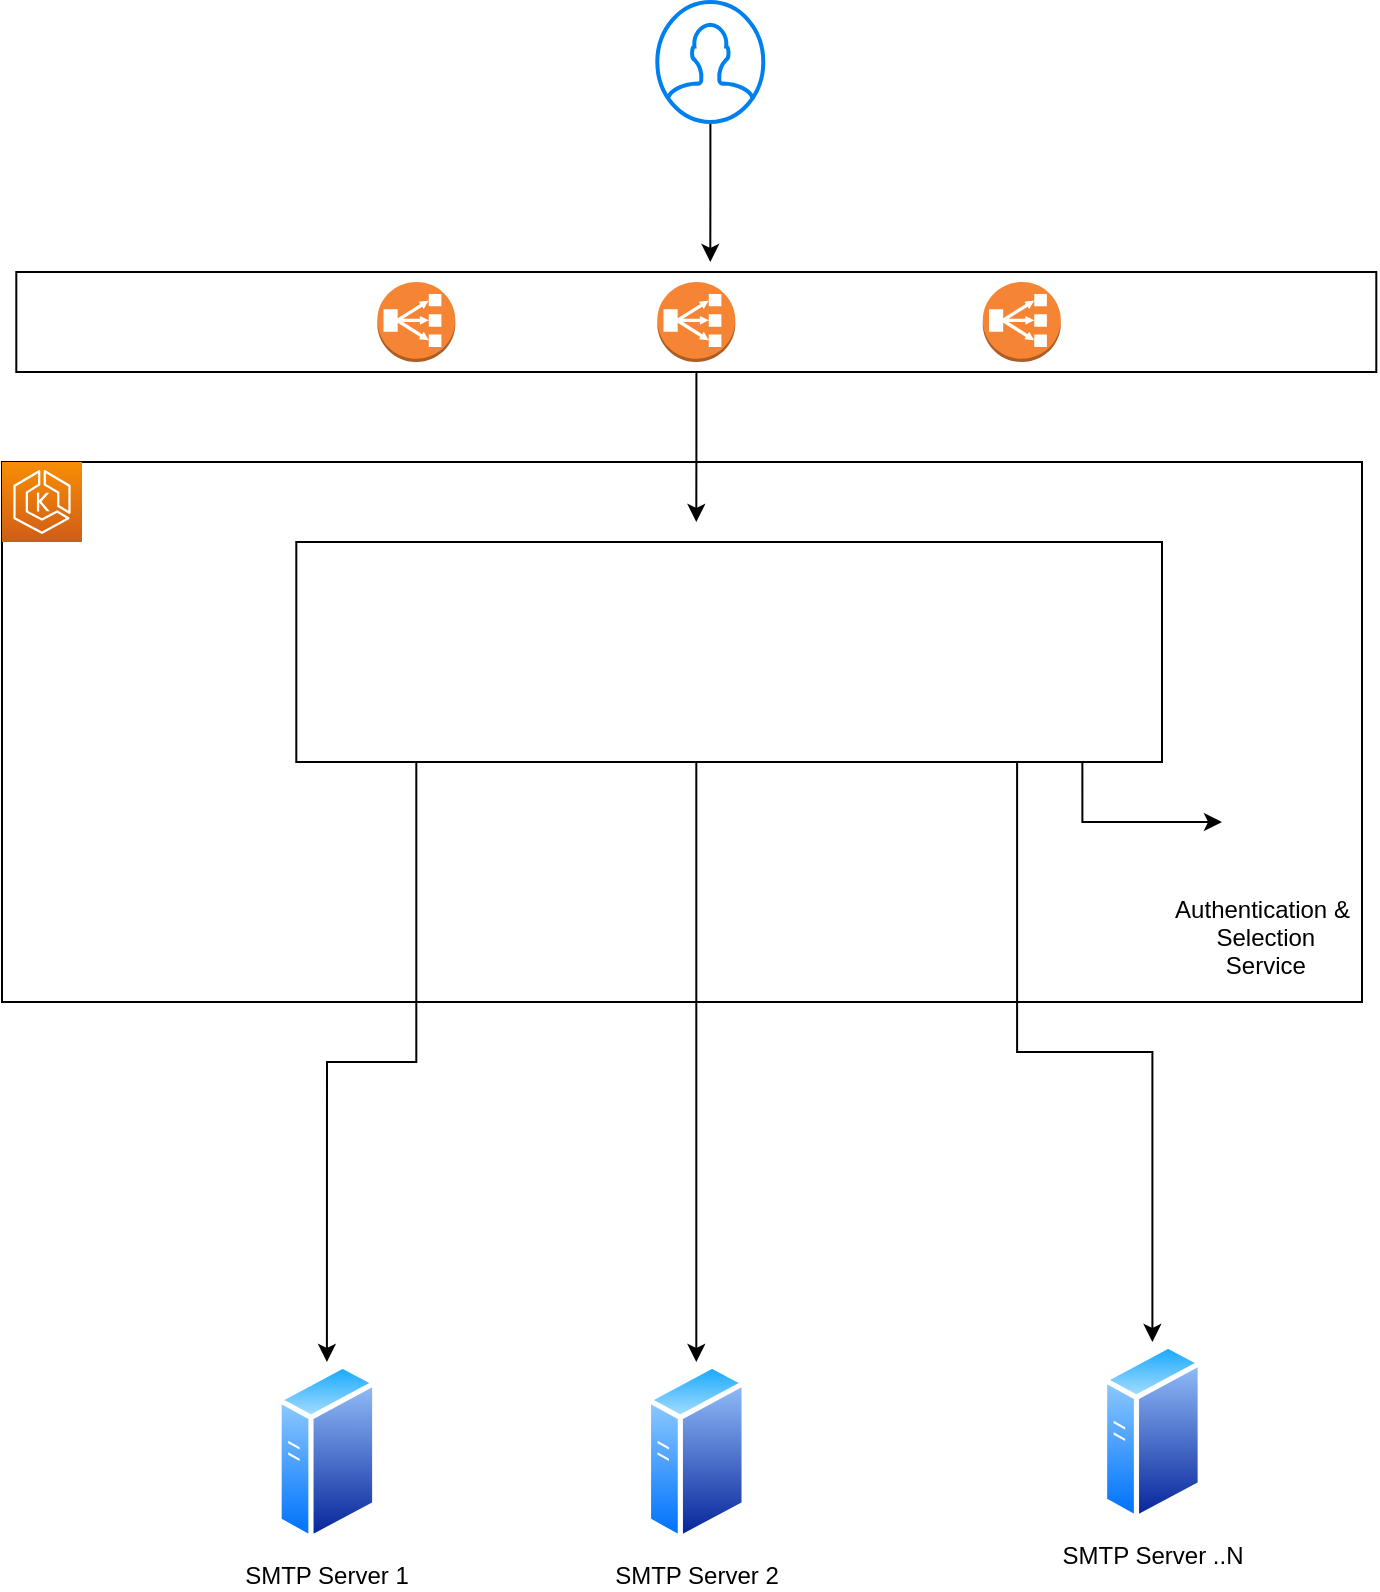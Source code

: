 <mxfile version="14.6.13" type="device"><diagram id="momKX6dmRA_PYz2r53s7" name="Page-1"><mxGraphModel dx="1106" dy="852" grid="1" gridSize="10" guides="1" tooltips="1" connect="1" arrows="1" fold="1" page="1" pageScale="1" pageWidth="850" pageHeight="1100" math="0" shadow="0"><root><mxCell id="0"/><mxCell id="1" parent="0"/><mxCell id="qjA_xiSE_xekZej4koBr-11" value="" style="rounded=0;whiteSpace=wrap;html=1;" vertex="1" parent="1"><mxGeometry x="70" y="300" width="680" height="270" as="geometry"/></mxCell><mxCell id="qjA_xiSE_xekZej4koBr-21" value="" style="rounded=0;whiteSpace=wrap;html=1;" vertex="1" parent="1"><mxGeometry x="217.15" y="340" width="432.85" height="110" as="geometry"/></mxCell><mxCell id="qjA_xiSE_xekZej4koBr-1" value="SMTP Server 1" style="aspect=fixed;perimeter=ellipsePerimeter;html=1;align=center;shadow=0;dashed=0;spacingTop=3;image;image=img/lib/active_directory/generic_server.svg;" vertex="1" parent="1"><mxGeometry x="207.25" y="750" width="50.4" height="90" as="geometry"/></mxCell><mxCell id="qjA_xiSE_xekZej4koBr-2" value="SMTP Server 2" style="aspect=fixed;perimeter=ellipsePerimeter;html=1;align=center;shadow=0;dashed=0;spacingTop=3;image;image=img/lib/active_directory/generic_server.svg;" vertex="1" parent="1"><mxGeometry x="391.95" y="750" width="50.4" height="90" as="geometry"/></mxCell><mxCell id="qjA_xiSE_xekZej4koBr-3" value="SMTP Server ..N" style="aspect=fixed;perimeter=ellipsePerimeter;html=1;align=center;shadow=0;dashed=0;spacingTop=3;image;image=img/lib/active_directory/generic_server.svg;" vertex="1" parent="1"><mxGeometry x="620" y="740" width="50.4" height="90" as="geometry"/></mxCell><mxCell id="qjA_xiSE_xekZej4koBr-23" style="edgeStyle=orthogonalEdgeStyle;rounded=0;orthogonalLoop=1;jettySize=auto;html=1;entryX=0.5;entryY=0;entryDx=0;entryDy=0;" edge="1" parent="1" source="qjA_xiSE_xekZej4koBr-5" target="qjA_xiSE_xekZej4koBr-1"><mxGeometry relative="1" as="geometry"/></mxCell><mxCell id="qjA_xiSE_xekZej4koBr-5" value="" style="shape=image;verticalLabelPosition=bottom;labelBackgroundColor=#ffffff;verticalAlign=top;aspect=fixed;imageAspect=0;image=https://dwglogo.com/wp-content/uploads/2017/09/3630px-Nginx_logo.png;" vertex="1" parent="1"><mxGeometry x="190" y="330" width="174.3" height="120" as="geometry"/></mxCell><mxCell id="qjA_xiSE_xekZej4koBr-20" style="edgeStyle=orthogonalEdgeStyle;rounded=0;orthogonalLoop=1;jettySize=auto;html=1;entryX=0.5;entryY=0;entryDx=0;entryDy=0;" edge="1" parent="1" source="qjA_xiSE_xekZej4koBr-6" target="qjA_xiSE_xekZej4koBr-2"><mxGeometry relative="1" as="geometry"/></mxCell><mxCell id="qjA_xiSE_xekZej4koBr-6" value="" style="shape=image;verticalLabelPosition=bottom;labelBackgroundColor=#ffffff;verticalAlign=top;aspect=fixed;imageAspect=0;image=https://dwglogo.com/wp-content/uploads/2017/09/3630px-Nginx_logo.png;" vertex="1" parent="1"><mxGeometry x="330" y="330" width="174.3" height="120" as="geometry"/></mxCell><mxCell id="qjA_xiSE_xekZej4koBr-19" style="edgeStyle=orthogonalEdgeStyle;rounded=0;orthogonalLoop=1;jettySize=auto;html=1;entryX=0;entryY=0.5;entryDx=0;entryDy=0;exitX=0.908;exitY=1;exitDx=0;exitDy=0;exitPerimeter=0;" edge="1" parent="1" source="qjA_xiSE_xekZej4koBr-21" target="qjA_xiSE_xekZej4koBr-10"><mxGeometry relative="1" as="geometry"/></mxCell><mxCell id="qjA_xiSE_xekZej4koBr-24" style="edgeStyle=orthogonalEdgeStyle;rounded=0;orthogonalLoop=1;jettySize=auto;html=1;entryX=0.5;entryY=0;entryDx=0;entryDy=0;" edge="1" parent="1" source="qjA_xiSE_xekZej4koBr-7" target="qjA_xiSE_xekZej4koBr-3"><mxGeometry relative="1" as="geometry"/></mxCell><mxCell id="qjA_xiSE_xekZej4koBr-7" value="" style="shape=image;verticalLabelPosition=bottom;labelBackgroundColor=#ffffff;verticalAlign=top;aspect=fixed;imageAspect=0;image=https://dwglogo.com/wp-content/uploads/2017/09/3630px-Nginx_logo.png;" vertex="1" parent="1"><mxGeometry x="490.4" y="330" width="174.3" height="120" as="geometry"/></mxCell><mxCell id="qjA_xiSE_xekZej4koBr-10" value="Authentication &amp; &#10;Selection&#10;Service" style="shape=image;verticalLabelPosition=bottom;labelBackgroundColor=#ffffff;verticalAlign=top;aspect=fixed;imageAspect=0;image=https://i.pinimg.com/originals/12/5c/e0/125ce0baff3271761ca61843eccf7985.jpg;" vertex="1" parent="1"><mxGeometry x="680" y="450" width="43.85" height="60" as="geometry"/></mxCell><mxCell id="qjA_xiSE_xekZej4koBr-12" value="" style="points=[[0,0,0],[0.25,0,0],[0.5,0,0],[0.75,0,0],[1,0,0],[0,1,0],[0.25,1,0],[0.5,1,0],[0.75,1,0],[1,1,0],[0,0.25,0],[0,0.5,0],[0,0.75,0],[1,0.25,0],[1,0.5,0],[1,0.75,0]];outlineConnect=0;fontColor=#232F3E;gradientColor=#F78E04;gradientDirection=north;fillColor=#D05C17;strokeColor=#ffffff;dashed=0;verticalLabelPosition=bottom;verticalAlign=top;align=center;html=1;fontSize=12;fontStyle=0;aspect=fixed;shape=mxgraph.aws4.resourceIcon;resIcon=mxgraph.aws4.eks;" vertex="1" parent="1"><mxGeometry x="70" y="300" width="40" height="40" as="geometry"/></mxCell><mxCell id="qjA_xiSE_xekZej4koBr-18" style="edgeStyle=orthogonalEdgeStyle;rounded=0;orthogonalLoop=1;jettySize=auto;html=1;" edge="1" parent="1" source="qjA_xiSE_xekZej4koBr-13" target="qjA_xiSE_xekZej4koBr-6"><mxGeometry relative="1" as="geometry"/></mxCell><mxCell id="qjA_xiSE_xekZej4koBr-13" value="" style="rounded=0;whiteSpace=wrap;html=1;" vertex="1" parent="1"><mxGeometry x="77.15" y="205" width="680" height="50" as="geometry"/></mxCell><mxCell id="qjA_xiSE_xekZej4koBr-14" value="" style="outlineConnect=0;dashed=0;verticalLabelPosition=bottom;verticalAlign=top;align=center;html=1;shape=mxgraph.aws3.classic_load_balancer;fillColor=#F58534;gradientColor=none;" vertex="1" parent="1"><mxGeometry x="257.65" y="210" width="39" height="40" as="geometry"/></mxCell><mxCell id="qjA_xiSE_xekZej4koBr-15" value="" style="outlineConnect=0;dashed=0;verticalLabelPosition=bottom;verticalAlign=top;align=center;html=1;shape=mxgraph.aws3.classic_load_balancer;fillColor=#F58534;gradientColor=none;" vertex="1" parent="1"><mxGeometry x="397.65" y="210" width="39" height="40" as="geometry"/></mxCell><mxCell id="qjA_xiSE_xekZej4koBr-16" value="" style="outlineConnect=0;dashed=0;verticalLabelPosition=bottom;verticalAlign=top;align=center;html=1;shape=mxgraph.aws3.classic_load_balancer;fillColor=#F58534;gradientColor=none;" vertex="1" parent="1"><mxGeometry x="560.4" y="210" width="39" height="40" as="geometry"/></mxCell><mxCell id="qjA_xiSE_xekZej4koBr-25" style="edgeStyle=orthogonalEdgeStyle;rounded=0;orthogonalLoop=1;jettySize=auto;html=1;" edge="1" parent="1" source="qjA_xiSE_xekZej4koBr-17"><mxGeometry relative="1" as="geometry"><mxPoint x="424.15" y="200" as="targetPoint"/></mxGeometry></mxCell><mxCell id="qjA_xiSE_xekZej4koBr-17" value="" style="html=1;verticalLabelPosition=bottom;align=center;labelBackgroundColor=#ffffff;verticalAlign=top;strokeWidth=2;strokeColor=#0080F0;shadow=0;dashed=0;shape=mxgraph.ios7.icons.user;" vertex="1" parent="1"><mxGeometry x="397.65" y="70" width="53" height="60" as="geometry"/></mxCell></root></mxGraphModel></diagram></mxfile>